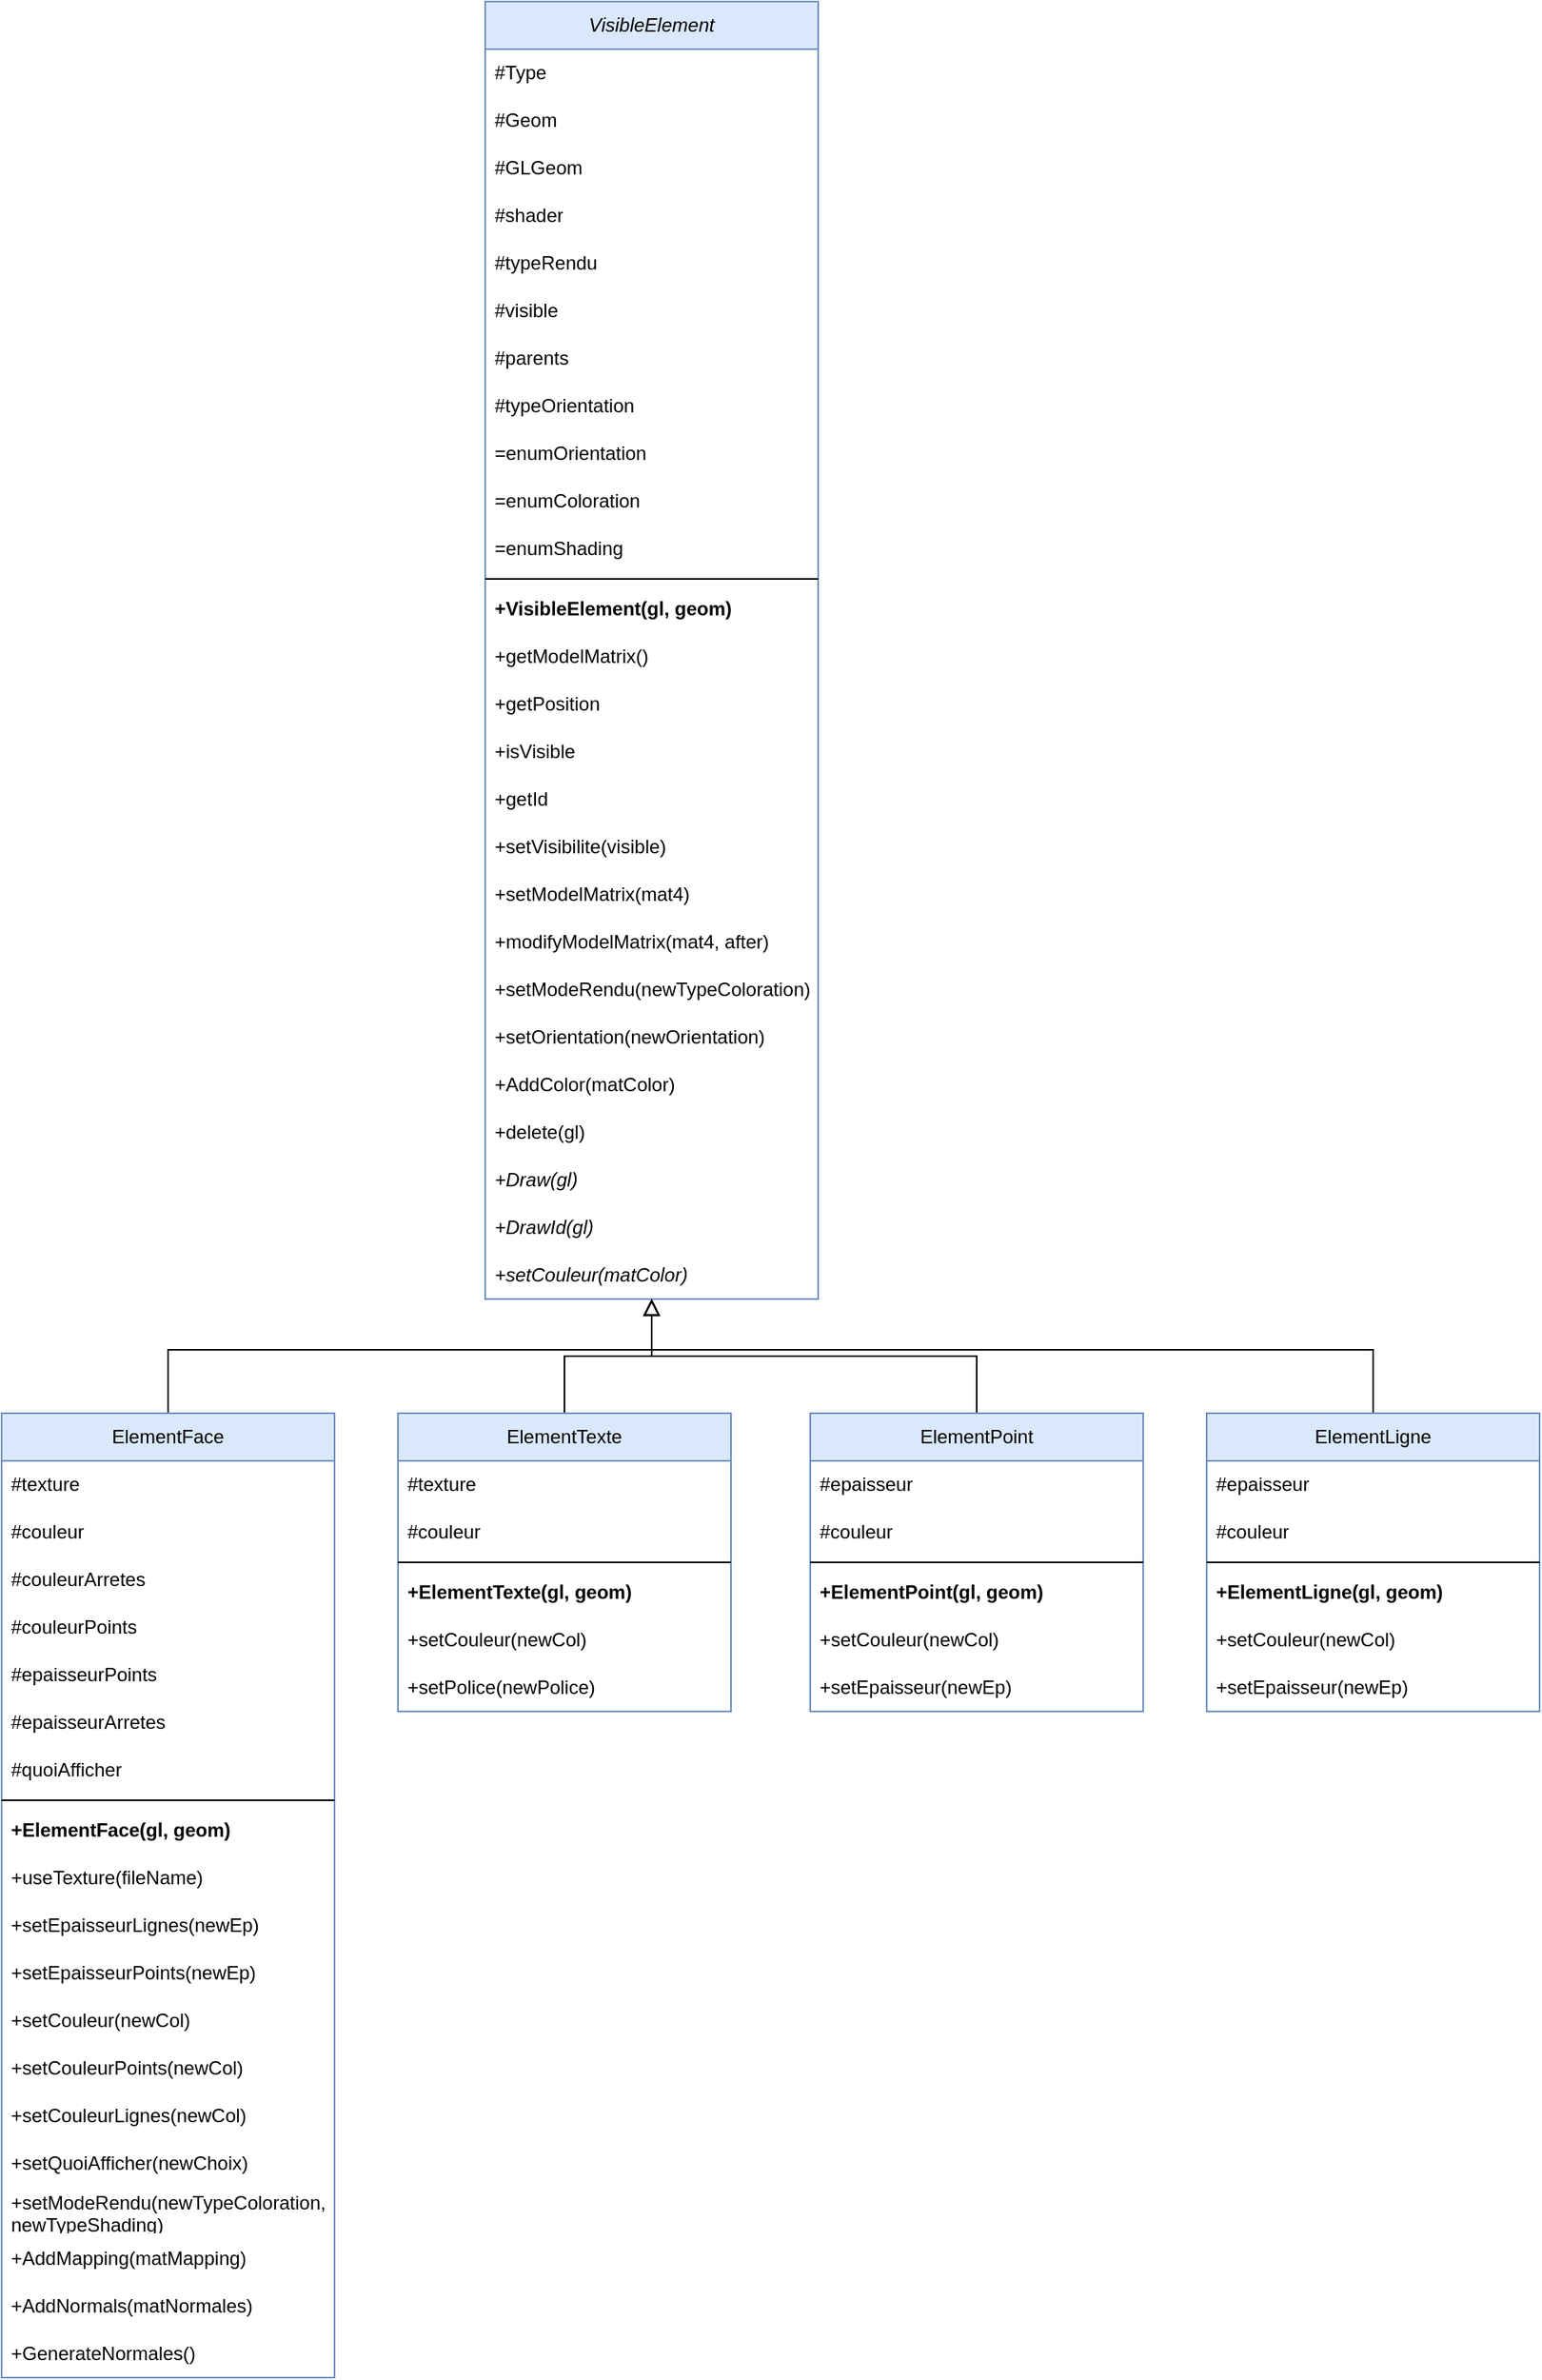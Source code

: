 <mxfile version="21.6.1" type="device">
  <diagram name="Page-1" id="GUCtRrunpgpRl85AB_fe">
    <mxGraphModel dx="1960" dy="1263" grid="1" gridSize="10" guides="1" tooltips="1" connect="1" arrows="1" fold="1" page="1" pageScale="1" pageWidth="1169" pageHeight="1654" math="0" shadow="0">
      <root>
        <mxCell id="0" />
        <mxCell id="1" parent="0" />
        <mxCell id="mEP5Jyk5l1n5iUOPZnI0-1" value="&lt;i&gt;VisibleElement&lt;/i&gt;" style="swimlane;fontStyle=0;childLayout=stackLayout;horizontal=1;startSize=30;horizontalStack=0;resizeParent=1;resizeParentMax=0;resizeLast=0;collapsible=1;marginBottom=0;whiteSpace=wrap;html=1;fillColor=#dae8fc;strokeColor=#6c8ebf;" vertex="1" parent="1">
          <mxGeometry x="375" y="50" width="210" height="818" as="geometry" />
        </mxCell>
        <mxCell id="mEP5Jyk5l1n5iUOPZnI0-2" value="#Type" style="text;strokeColor=none;fillColor=none;align=left;verticalAlign=middle;spacingLeft=4;spacingRight=4;overflow=hidden;points=[[0,0.5],[1,0.5]];portConstraint=eastwest;rotatable=0;whiteSpace=wrap;html=1;" vertex="1" parent="mEP5Jyk5l1n5iUOPZnI0-1">
          <mxGeometry y="30" width="210" height="30" as="geometry" />
        </mxCell>
        <mxCell id="mEP5Jyk5l1n5iUOPZnI0-3" value="#Geom" style="text;strokeColor=none;fillColor=none;align=left;verticalAlign=middle;spacingLeft=4;spacingRight=4;overflow=hidden;points=[[0,0.5],[1,0.5]];portConstraint=eastwest;rotatable=0;whiteSpace=wrap;html=1;" vertex="1" parent="mEP5Jyk5l1n5iUOPZnI0-1">
          <mxGeometry y="60" width="210" height="30" as="geometry" />
        </mxCell>
        <mxCell id="mEP5Jyk5l1n5iUOPZnI0-4" value="#GLGeom" style="text;strokeColor=none;fillColor=none;align=left;verticalAlign=middle;spacingLeft=4;spacingRight=4;overflow=hidden;points=[[0,0.5],[1,0.5]];portConstraint=eastwest;rotatable=0;whiteSpace=wrap;html=1;" vertex="1" parent="mEP5Jyk5l1n5iUOPZnI0-1">
          <mxGeometry y="90" width="210" height="30" as="geometry" />
        </mxCell>
        <mxCell id="mEP5Jyk5l1n5iUOPZnI0-5" value="#shader" style="text;strokeColor=none;fillColor=none;align=left;verticalAlign=middle;spacingLeft=4;spacingRight=4;overflow=hidden;points=[[0,0.5],[1,0.5]];portConstraint=eastwest;rotatable=0;whiteSpace=wrap;html=1;" vertex="1" parent="mEP5Jyk5l1n5iUOPZnI0-1">
          <mxGeometry y="120" width="210" height="30" as="geometry" />
        </mxCell>
        <mxCell id="mEP5Jyk5l1n5iUOPZnI0-6" value="#typeRendu" style="text;strokeColor=none;fillColor=none;align=left;verticalAlign=middle;spacingLeft=4;spacingRight=4;overflow=hidden;points=[[0,0.5],[1,0.5]];portConstraint=eastwest;rotatable=0;whiteSpace=wrap;html=1;" vertex="1" parent="mEP5Jyk5l1n5iUOPZnI0-1">
          <mxGeometry y="150" width="210" height="30" as="geometry" />
        </mxCell>
        <mxCell id="mEP5Jyk5l1n5iUOPZnI0-7" value="#visible" style="text;strokeColor=none;fillColor=none;align=left;verticalAlign=middle;spacingLeft=4;spacingRight=4;overflow=hidden;points=[[0,0.5],[1,0.5]];portConstraint=eastwest;rotatable=0;whiteSpace=wrap;html=1;" vertex="1" parent="mEP5Jyk5l1n5iUOPZnI0-1">
          <mxGeometry y="180" width="210" height="30" as="geometry" />
        </mxCell>
        <mxCell id="mEP5Jyk5l1n5iUOPZnI0-8" value="#parents" style="text;strokeColor=none;fillColor=none;align=left;verticalAlign=middle;spacingLeft=4;spacingRight=4;overflow=hidden;points=[[0,0.5],[1,0.5]];portConstraint=eastwest;rotatable=0;whiteSpace=wrap;html=1;" vertex="1" parent="mEP5Jyk5l1n5iUOPZnI0-1">
          <mxGeometry y="210" width="210" height="30" as="geometry" />
        </mxCell>
        <mxCell id="mEP5Jyk5l1n5iUOPZnI0-9" value="#typeOrientation" style="text;strokeColor=none;fillColor=none;align=left;verticalAlign=middle;spacingLeft=4;spacingRight=4;overflow=hidden;points=[[0,0.5],[1,0.5]];portConstraint=eastwest;rotatable=0;whiteSpace=wrap;html=1;" vertex="1" parent="mEP5Jyk5l1n5iUOPZnI0-1">
          <mxGeometry y="240" width="210" height="30" as="geometry" />
        </mxCell>
        <mxCell id="mEP5Jyk5l1n5iUOPZnI0-10" value="=enumOrientation" style="text;strokeColor=none;fillColor=none;align=left;verticalAlign=middle;spacingLeft=4;spacingRight=4;overflow=hidden;points=[[0,0.5],[1,0.5]];portConstraint=eastwest;rotatable=0;whiteSpace=wrap;html=1;" vertex="1" parent="mEP5Jyk5l1n5iUOPZnI0-1">
          <mxGeometry y="270" width="210" height="30" as="geometry" />
        </mxCell>
        <mxCell id="mEP5Jyk5l1n5iUOPZnI0-11" value="=enumColoration" style="text;strokeColor=none;fillColor=none;align=left;verticalAlign=middle;spacingLeft=4;spacingRight=4;overflow=hidden;points=[[0,0.5],[1,0.5]];portConstraint=eastwest;rotatable=0;whiteSpace=wrap;html=1;" vertex="1" parent="mEP5Jyk5l1n5iUOPZnI0-1">
          <mxGeometry y="300" width="210" height="30" as="geometry" />
        </mxCell>
        <mxCell id="mEP5Jyk5l1n5iUOPZnI0-12" value="=enumShading" style="text;strokeColor=none;fillColor=none;align=left;verticalAlign=middle;spacingLeft=4;spacingRight=4;overflow=hidden;points=[[0,0.5],[1,0.5]];portConstraint=eastwest;rotatable=0;whiteSpace=wrap;html=1;" vertex="1" parent="mEP5Jyk5l1n5iUOPZnI0-1">
          <mxGeometry y="330" width="210" height="30" as="geometry" />
        </mxCell>
        <mxCell id="mEP5Jyk5l1n5iUOPZnI0-14" value="" style="line;html=1;strokeWidth=1;align=left;verticalAlign=middle;spacingTop=-1;spacingLeft=3;spacingRight=3;rotatable=0;labelPosition=right;points=[];portConstraint=eastwest;" vertex="1" parent="mEP5Jyk5l1n5iUOPZnI0-1">
          <mxGeometry y="360" width="210" height="8" as="geometry" />
        </mxCell>
        <mxCell id="mEP5Jyk5l1n5iUOPZnI0-15" value="&lt;b&gt;+VisibleElement(gl, geom)&lt;/b&gt;" style="text;strokeColor=none;fillColor=none;align=left;verticalAlign=middle;spacingLeft=4;spacingRight=4;overflow=hidden;points=[[0,0.5],[1,0.5]];portConstraint=eastwest;rotatable=0;whiteSpace=wrap;html=1;" vertex="1" parent="mEP5Jyk5l1n5iUOPZnI0-1">
          <mxGeometry y="368" width="210" height="30" as="geometry" />
        </mxCell>
        <mxCell id="mEP5Jyk5l1n5iUOPZnI0-16" value="+getModelMatrix()" style="text;strokeColor=none;fillColor=none;align=left;verticalAlign=middle;spacingLeft=4;spacingRight=4;overflow=hidden;points=[[0,0.5],[1,0.5]];portConstraint=eastwest;rotatable=0;whiteSpace=wrap;html=1;" vertex="1" parent="mEP5Jyk5l1n5iUOPZnI0-1">
          <mxGeometry y="398" width="210" height="30" as="geometry" />
        </mxCell>
        <mxCell id="mEP5Jyk5l1n5iUOPZnI0-17" value="+getPosition" style="text;strokeColor=none;fillColor=none;align=left;verticalAlign=middle;spacingLeft=4;spacingRight=4;overflow=hidden;points=[[0,0.5],[1,0.5]];portConstraint=eastwest;rotatable=0;whiteSpace=wrap;html=1;" vertex="1" parent="mEP5Jyk5l1n5iUOPZnI0-1">
          <mxGeometry y="428" width="210" height="30" as="geometry" />
        </mxCell>
        <mxCell id="mEP5Jyk5l1n5iUOPZnI0-18" value="+isVisible" style="text;strokeColor=none;fillColor=none;align=left;verticalAlign=middle;spacingLeft=4;spacingRight=4;overflow=hidden;points=[[0,0.5],[1,0.5]];portConstraint=eastwest;rotatable=0;whiteSpace=wrap;html=1;" vertex="1" parent="mEP5Jyk5l1n5iUOPZnI0-1">
          <mxGeometry y="458" width="210" height="30" as="geometry" />
        </mxCell>
        <mxCell id="mEP5Jyk5l1n5iUOPZnI0-19" value="+getId" style="text;strokeColor=none;fillColor=none;align=left;verticalAlign=middle;spacingLeft=4;spacingRight=4;overflow=hidden;points=[[0,0.5],[1,0.5]];portConstraint=eastwest;rotatable=0;whiteSpace=wrap;html=1;" vertex="1" parent="mEP5Jyk5l1n5iUOPZnI0-1">
          <mxGeometry y="488" width="210" height="30" as="geometry" />
        </mxCell>
        <mxCell id="mEP5Jyk5l1n5iUOPZnI0-20" value="+setVisibilite(visible)" style="text;strokeColor=none;fillColor=none;align=left;verticalAlign=middle;spacingLeft=4;spacingRight=4;overflow=hidden;points=[[0,0.5],[1,0.5]];portConstraint=eastwest;rotatable=0;whiteSpace=wrap;html=1;" vertex="1" parent="mEP5Jyk5l1n5iUOPZnI0-1">
          <mxGeometry y="518" width="210" height="30" as="geometry" />
        </mxCell>
        <mxCell id="mEP5Jyk5l1n5iUOPZnI0-23" value="+setModelMatrix(mat4)" style="text;strokeColor=none;fillColor=none;align=left;verticalAlign=middle;spacingLeft=4;spacingRight=4;overflow=hidden;points=[[0,0.5],[1,0.5]];portConstraint=eastwest;rotatable=0;whiteSpace=wrap;html=1;" vertex="1" parent="mEP5Jyk5l1n5iUOPZnI0-1">
          <mxGeometry y="548" width="210" height="30" as="geometry" />
        </mxCell>
        <mxCell id="mEP5Jyk5l1n5iUOPZnI0-24" value="+modifyModelMatrix(mat4, after)" style="text;strokeColor=none;fillColor=none;align=left;verticalAlign=middle;spacingLeft=4;spacingRight=4;overflow=hidden;points=[[0,0.5],[1,0.5]];portConstraint=eastwest;rotatable=0;whiteSpace=wrap;html=1;" vertex="1" parent="mEP5Jyk5l1n5iUOPZnI0-1">
          <mxGeometry y="578" width="210" height="30" as="geometry" />
        </mxCell>
        <mxCell id="mEP5Jyk5l1n5iUOPZnI0-21" value="+setModeRendu(newTypeColoration)" style="text;strokeColor=none;fillColor=none;align=left;verticalAlign=middle;spacingLeft=4;spacingRight=4;overflow=hidden;points=[[0,0.5],[1,0.5]];portConstraint=eastwest;rotatable=0;whiteSpace=wrap;html=1;" vertex="1" parent="mEP5Jyk5l1n5iUOPZnI0-1">
          <mxGeometry y="608" width="210" height="30" as="geometry" />
        </mxCell>
        <mxCell id="mEP5Jyk5l1n5iUOPZnI0-22" value="+setOrientation(newOrientation)" style="text;strokeColor=none;fillColor=none;align=left;verticalAlign=middle;spacingLeft=4;spacingRight=4;overflow=hidden;points=[[0,0.5],[1,0.5]];portConstraint=eastwest;rotatable=0;whiteSpace=wrap;html=1;" vertex="1" parent="mEP5Jyk5l1n5iUOPZnI0-1">
          <mxGeometry y="638" width="210" height="30" as="geometry" />
        </mxCell>
        <mxCell id="mEP5Jyk5l1n5iUOPZnI0-25" value="+AddColor(matColor)" style="text;strokeColor=none;fillColor=none;align=left;verticalAlign=middle;spacingLeft=4;spacingRight=4;overflow=hidden;points=[[0,0.5],[1,0.5]];portConstraint=eastwest;rotatable=0;whiteSpace=wrap;html=1;" vertex="1" parent="mEP5Jyk5l1n5iUOPZnI0-1">
          <mxGeometry y="668" width="210" height="30" as="geometry" />
        </mxCell>
        <mxCell id="mEP5Jyk5l1n5iUOPZnI0-26" value="+delete(gl)" style="text;strokeColor=none;fillColor=none;align=left;verticalAlign=middle;spacingLeft=4;spacingRight=4;overflow=hidden;points=[[0,0.5],[1,0.5]];portConstraint=eastwest;rotatable=0;whiteSpace=wrap;html=1;" vertex="1" parent="mEP5Jyk5l1n5iUOPZnI0-1">
          <mxGeometry y="698" width="210" height="30" as="geometry" />
        </mxCell>
        <mxCell id="mEP5Jyk5l1n5iUOPZnI0-27" value="&lt;i&gt;+Draw(gl)&lt;/i&gt;" style="text;strokeColor=none;fillColor=none;align=left;verticalAlign=middle;spacingLeft=4;spacingRight=4;overflow=hidden;points=[[0,0.5],[1,0.5]];portConstraint=eastwest;rotatable=0;whiteSpace=wrap;html=1;" vertex="1" parent="mEP5Jyk5l1n5iUOPZnI0-1">
          <mxGeometry y="728" width="210" height="30" as="geometry" />
        </mxCell>
        <mxCell id="mEP5Jyk5l1n5iUOPZnI0-28" value="&lt;i&gt;+DrawId(gl)&lt;/i&gt;" style="text;strokeColor=none;fillColor=none;align=left;verticalAlign=middle;spacingLeft=4;spacingRight=4;overflow=hidden;points=[[0,0.5],[1,0.5]];portConstraint=eastwest;rotatable=0;whiteSpace=wrap;html=1;" vertex="1" parent="mEP5Jyk5l1n5iUOPZnI0-1">
          <mxGeometry y="758" width="210" height="30" as="geometry" />
        </mxCell>
        <mxCell id="mEP5Jyk5l1n5iUOPZnI0-29" value="&lt;i&gt;+setCouleur(matColor)&lt;/i&gt;" style="text;strokeColor=none;fillColor=none;align=left;verticalAlign=middle;spacingLeft=4;spacingRight=4;overflow=hidden;points=[[0,0.5],[1,0.5]];portConstraint=eastwest;rotatable=0;whiteSpace=wrap;html=1;" vertex="1" parent="mEP5Jyk5l1n5iUOPZnI0-1">
          <mxGeometry y="788" width="210" height="30" as="geometry" />
        </mxCell>
        <mxCell id="mEP5Jyk5l1n5iUOPZnI0-102" style="edgeStyle=orthogonalEdgeStyle;rounded=0;orthogonalLoop=1;jettySize=auto;html=1;endArrow=block;endFill=0;endSize=8;" edge="1" parent="1" source="mEP5Jyk5l1n5iUOPZnI0-31" target="mEP5Jyk5l1n5iUOPZnI0-1">
          <mxGeometry relative="1" as="geometry">
            <Array as="points">
              <mxPoint x="175" y="900" />
              <mxPoint x="480" y="900" />
            </Array>
          </mxGeometry>
        </mxCell>
        <mxCell id="mEP5Jyk5l1n5iUOPZnI0-31" value="ElementFace" style="swimlane;fontStyle=0;childLayout=stackLayout;horizontal=1;startSize=30;horizontalStack=0;resizeParent=1;resizeParentMax=0;resizeLast=0;collapsible=1;marginBottom=0;whiteSpace=wrap;html=1;fillColor=#dae8fc;strokeColor=#6c8ebf;" vertex="1" parent="1">
          <mxGeometry x="70" y="940" width="210" height="608" as="geometry" />
        </mxCell>
        <mxCell id="mEP5Jyk5l1n5iUOPZnI0-32" value="#texture" style="text;strokeColor=none;fillColor=none;align=left;verticalAlign=middle;spacingLeft=4;spacingRight=4;overflow=hidden;points=[[0,0.5],[1,0.5]];portConstraint=eastwest;rotatable=0;whiteSpace=wrap;html=1;" vertex="1" parent="mEP5Jyk5l1n5iUOPZnI0-31">
          <mxGeometry y="30" width="210" height="30" as="geometry" />
        </mxCell>
        <mxCell id="mEP5Jyk5l1n5iUOPZnI0-33" value="#couleur" style="text;strokeColor=none;fillColor=none;align=left;verticalAlign=middle;spacingLeft=4;spacingRight=4;overflow=hidden;points=[[0,0.5],[1,0.5]];portConstraint=eastwest;rotatable=0;whiteSpace=wrap;html=1;" vertex="1" parent="mEP5Jyk5l1n5iUOPZnI0-31">
          <mxGeometry y="60" width="210" height="30" as="geometry" />
        </mxCell>
        <mxCell id="mEP5Jyk5l1n5iUOPZnI0-34" value="#couleurArretes" style="text;strokeColor=none;fillColor=none;align=left;verticalAlign=middle;spacingLeft=4;spacingRight=4;overflow=hidden;points=[[0,0.5],[1,0.5]];portConstraint=eastwest;rotatable=0;whiteSpace=wrap;html=1;" vertex="1" parent="mEP5Jyk5l1n5iUOPZnI0-31">
          <mxGeometry y="90" width="210" height="30" as="geometry" />
        </mxCell>
        <mxCell id="mEP5Jyk5l1n5iUOPZnI0-35" value="#couleurPoints" style="text;strokeColor=none;fillColor=none;align=left;verticalAlign=middle;spacingLeft=4;spacingRight=4;overflow=hidden;points=[[0,0.5],[1,0.5]];portConstraint=eastwest;rotatable=0;whiteSpace=wrap;html=1;" vertex="1" parent="mEP5Jyk5l1n5iUOPZnI0-31">
          <mxGeometry y="120" width="210" height="30" as="geometry" />
        </mxCell>
        <mxCell id="mEP5Jyk5l1n5iUOPZnI0-36" value="#epaisseurPoints" style="text;strokeColor=none;fillColor=none;align=left;verticalAlign=middle;spacingLeft=4;spacingRight=4;overflow=hidden;points=[[0,0.5],[1,0.5]];portConstraint=eastwest;rotatable=0;whiteSpace=wrap;html=1;" vertex="1" parent="mEP5Jyk5l1n5iUOPZnI0-31">
          <mxGeometry y="150" width="210" height="30" as="geometry" />
        </mxCell>
        <mxCell id="mEP5Jyk5l1n5iUOPZnI0-37" value="#epaisseurArretes" style="text;strokeColor=none;fillColor=none;align=left;verticalAlign=middle;spacingLeft=4;spacingRight=4;overflow=hidden;points=[[0,0.5],[1,0.5]];portConstraint=eastwest;rotatable=0;whiteSpace=wrap;html=1;" vertex="1" parent="mEP5Jyk5l1n5iUOPZnI0-31">
          <mxGeometry y="180" width="210" height="30" as="geometry" />
        </mxCell>
        <mxCell id="mEP5Jyk5l1n5iUOPZnI0-38" value="#quoiAfficher" style="text;strokeColor=none;fillColor=none;align=left;verticalAlign=middle;spacingLeft=4;spacingRight=4;overflow=hidden;points=[[0,0.5],[1,0.5]];portConstraint=eastwest;rotatable=0;whiteSpace=wrap;html=1;" vertex="1" parent="mEP5Jyk5l1n5iUOPZnI0-31">
          <mxGeometry y="210" width="210" height="30" as="geometry" />
        </mxCell>
        <mxCell id="mEP5Jyk5l1n5iUOPZnI0-43" value="" style="line;html=1;strokeWidth=1;align=left;verticalAlign=middle;spacingTop=-1;spacingLeft=3;spacingRight=3;rotatable=0;labelPosition=right;points=[];portConstraint=eastwest;" vertex="1" parent="mEP5Jyk5l1n5iUOPZnI0-31">
          <mxGeometry y="240" width="210" height="8" as="geometry" />
        </mxCell>
        <mxCell id="mEP5Jyk5l1n5iUOPZnI0-44" value="&lt;b&gt;+ElementFace(gl, geom)&lt;/b&gt;" style="text;strokeColor=none;fillColor=none;align=left;verticalAlign=middle;spacingLeft=4;spacingRight=4;overflow=hidden;points=[[0,0.5],[1,0.5]];portConstraint=eastwest;rotatable=0;whiteSpace=wrap;html=1;" vertex="1" parent="mEP5Jyk5l1n5iUOPZnI0-31">
          <mxGeometry y="248" width="210" height="30" as="geometry" />
        </mxCell>
        <mxCell id="mEP5Jyk5l1n5iUOPZnI0-45" value="+useTexture(fileName)" style="text;strokeColor=none;fillColor=none;align=left;verticalAlign=middle;spacingLeft=4;spacingRight=4;overflow=hidden;points=[[0,0.5],[1,0.5]];portConstraint=eastwest;rotatable=0;whiteSpace=wrap;html=1;" vertex="1" parent="mEP5Jyk5l1n5iUOPZnI0-31">
          <mxGeometry y="278" width="210" height="30" as="geometry" />
        </mxCell>
        <mxCell id="mEP5Jyk5l1n5iUOPZnI0-46" value="+setEpaisseurLignes(newEp)" style="text;strokeColor=none;fillColor=none;align=left;verticalAlign=middle;spacingLeft=4;spacingRight=4;overflow=hidden;points=[[0,0.5],[1,0.5]];portConstraint=eastwest;rotatable=0;whiteSpace=wrap;html=1;" vertex="1" parent="mEP5Jyk5l1n5iUOPZnI0-31">
          <mxGeometry y="308" width="210" height="30" as="geometry" />
        </mxCell>
        <mxCell id="mEP5Jyk5l1n5iUOPZnI0-59" value="+setEpaisseurPoints(newEp)" style="text;strokeColor=none;fillColor=none;align=left;verticalAlign=middle;spacingLeft=4;spacingRight=4;overflow=hidden;points=[[0,0.5],[1,0.5]];portConstraint=eastwest;rotatable=0;whiteSpace=wrap;html=1;" vertex="1" parent="mEP5Jyk5l1n5iUOPZnI0-31">
          <mxGeometry y="338" width="210" height="30" as="geometry" />
        </mxCell>
        <mxCell id="mEP5Jyk5l1n5iUOPZnI0-60" value="+setCouleur(newCol)" style="text;strokeColor=none;fillColor=none;align=left;verticalAlign=middle;spacingLeft=4;spacingRight=4;overflow=hidden;points=[[0,0.5],[1,0.5]];portConstraint=eastwest;rotatable=0;whiteSpace=wrap;html=1;" vertex="1" parent="mEP5Jyk5l1n5iUOPZnI0-31">
          <mxGeometry y="368" width="210" height="30" as="geometry" />
        </mxCell>
        <mxCell id="mEP5Jyk5l1n5iUOPZnI0-61" value="+setCouleurPoints(newCol)" style="text;strokeColor=none;fillColor=none;align=left;verticalAlign=middle;spacingLeft=4;spacingRight=4;overflow=hidden;points=[[0,0.5],[1,0.5]];portConstraint=eastwest;rotatable=0;whiteSpace=wrap;html=1;" vertex="1" parent="mEP5Jyk5l1n5iUOPZnI0-31">
          <mxGeometry y="398" width="210" height="30" as="geometry" />
        </mxCell>
        <mxCell id="mEP5Jyk5l1n5iUOPZnI0-62" value="+setCouleurLignes(newCol)" style="text;strokeColor=none;fillColor=none;align=left;verticalAlign=middle;spacingLeft=4;spacingRight=4;overflow=hidden;points=[[0,0.5],[1,0.5]];portConstraint=eastwest;rotatable=0;whiteSpace=wrap;html=1;" vertex="1" parent="mEP5Jyk5l1n5iUOPZnI0-31">
          <mxGeometry y="428" width="210" height="30" as="geometry" />
        </mxCell>
        <mxCell id="mEP5Jyk5l1n5iUOPZnI0-63" value="+setQuoiAfficher(newChoix)" style="text;strokeColor=none;fillColor=none;align=left;verticalAlign=middle;spacingLeft=4;spacingRight=4;overflow=hidden;points=[[0,0.5],[1,0.5]];portConstraint=eastwest;rotatable=0;whiteSpace=wrap;html=1;" vertex="1" parent="mEP5Jyk5l1n5iUOPZnI0-31">
          <mxGeometry y="458" width="210" height="30" as="geometry" />
        </mxCell>
        <mxCell id="mEP5Jyk5l1n5iUOPZnI0-52" value="+setModeRendu(newTypeColoration, newTypeShading)" style="text;strokeColor=none;fillColor=none;align=left;verticalAlign=middle;spacingLeft=4;spacingRight=4;overflow=hidden;points=[[0,0.5],[1,0.5]];portConstraint=eastwest;rotatable=0;whiteSpace=wrap;html=1;" vertex="1" parent="mEP5Jyk5l1n5iUOPZnI0-31">
          <mxGeometry y="488" width="210" height="30" as="geometry" />
        </mxCell>
        <mxCell id="mEP5Jyk5l1n5iUOPZnI0-54" value="+AddMapping(matMapping)" style="text;strokeColor=none;fillColor=none;align=left;verticalAlign=middle;spacingLeft=4;spacingRight=4;overflow=hidden;points=[[0,0.5],[1,0.5]];portConstraint=eastwest;rotatable=0;whiteSpace=wrap;html=1;" vertex="1" parent="mEP5Jyk5l1n5iUOPZnI0-31">
          <mxGeometry y="518" width="210" height="30" as="geometry" />
        </mxCell>
        <mxCell id="mEP5Jyk5l1n5iUOPZnI0-64" value="+AddNormals(matNormales)" style="text;strokeColor=none;fillColor=none;align=left;verticalAlign=middle;spacingLeft=4;spacingRight=4;overflow=hidden;points=[[0,0.5],[1,0.5]];portConstraint=eastwest;rotatable=0;whiteSpace=wrap;html=1;" vertex="1" parent="mEP5Jyk5l1n5iUOPZnI0-31">
          <mxGeometry y="548" width="210" height="30" as="geometry" />
        </mxCell>
        <mxCell id="mEP5Jyk5l1n5iUOPZnI0-65" value="+GenerateNormales()" style="text;strokeColor=none;fillColor=none;align=left;verticalAlign=middle;spacingLeft=4;spacingRight=4;overflow=hidden;points=[[0,0.5],[1,0.5]];portConstraint=eastwest;rotatable=0;whiteSpace=wrap;html=1;" vertex="1" parent="mEP5Jyk5l1n5iUOPZnI0-31">
          <mxGeometry y="578" width="210" height="30" as="geometry" />
        </mxCell>
        <mxCell id="mEP5Jyk5l1n5iUOPZnI0-103" style="edgeStyle=orthogonalEdgeStyle;rounded=0;orthogonalLoop=1;jettySize=auto;html=1;endArrow=block;endFill=0;endSize=8;" edge="1" parent="1" source="mEP5Jyk5l1n5iUOPZnI0-66" target="mEP5Jyk5l1n5iUOPZnI0-1">
          <mxGeometry relative="1" as="geometry" />
        </mxCell>
        <mxCell id="mEP5Jyk5l1n5iUOPZnI0-66" value="ElementTexte" style="swimlane;fontStyle=0;childLayout=stackLayout;horizontal=1;startSize=30;horizontalStack=0;resizeParent=1;resizeParentMax=0;resizeLast=0;collapsible=1;marginBottom=0;whiteSpace=wrap;html=1;fillColor=#dae8fc;strokeColor=#6c8ebf;" vertex="1" parent="1">
          <mxGeometry x="320" y="940" width="210" height="188" as="geometry" />
        </mxCell>
        <mxCell id="mEP5Jyk5l1n5iUOPZnI0-67" value="#texture" style="text;strokeColor=none;fillColor=none;align=left;verticalAlign=middle;spacingLeft=4;spacingRight=4;overflow=hidden;points=[[0,0.5],[1,0.5]];portConstraint=eastwest;rotatable=0;whiteSpace=wrap;html=1;" vertex="1" parent="mEP5Jyk5l1n5iUOPZnI0-66">
          <mxGeometry y="30" width="210" height="30" as="geometry" />
        </mxCell>
        <mxCell id="mEP5Jyk5l1n5iUOPZnI0-68" value="#couleur" style="text;strokeColor=none;fillColor=none;align=left;verticalAlign=middle;spacingLeft=4;spacingRight=4;overflow=hidden;points=[[0,0.5],[1,0.5]];portConstraint=eastwest;rotatable=0;whiteSpace=wrap;html=1;" vertex="1" parent="mEP5Jyk5l1n5iUOPZnI0-66">
          <mxGeometry y="60" width="210" height="30" as="geometry" />
        </mxCell>
        <mxCell id="mEP5Jyk5l1n5iUOPZnI0-74" value="" style="line;html=1;strokeWidth=1;align=left;verticalAlign=middle;spacingTop=-1;spacingLeft=3;spacingRight=3;rotatable=0;labelPosition=right;points=[];portConstraint=eastwest;" vertex="1" parent="mEP5Jyk5l1n5iUOPZnI0-66">
          <mxGeometry y="90" width="210" height="8" as="geometry" />
        </mxCell>
        <mxCell id="mEP5Jyk5l1n5iUOPZnI0-75" value="&lt;b&gt;+ElementTexte(gl, geom)&lt;/b&gt;" style="text;strokeColor=none;fillColor=none;align=left;verticalAlign=middle;spacingLeft=4;spacingRight=4;overflow=hidden;points=[[0,0.5],[1,0.5]];portConstraint=eastwest;rotatable=0;whiteSpace=wrap;html=1;" vertex="1" parent="mEP5Jyk5l1n5iUOPZnI0-66">
          <mxGeometry y="98" width="210" height="30" as="geometry" />
        </mxCell>
        <mxCell id="mEP5Jyk5l1n5iUOPZnI0-79" value="+setCouleur(newCol)" style="text;strokeColor=none;fillColor=none;align=left;verticalAlign=middle;spacingLeft=4;spacingRight=4;overflow=hidden;points=[[0,0.5],[1,0.5]];portConstraint=eastwest;rotatable=0;whiteSpace=wrap;html=1;" vertex="1" parent="mEP5Jyk5l1n5iUOPZnI0-66">
          <mxGeometry y="128" width="210" height="30" as="geometry" />
        </mxCell>
        <mxCell id="mEP5Jyk5l1n5iUOPZnI0-87" value="+setPolice(newPolice)" style="text;strokeColor=none;fillColor=none;align=left;verticalAlign=middle;spacingLeft=4;spacingRight=4;overflow=hidden;points=[[0,0.5],[1,0.5]];portConstraint=eastwest;rotatable=0;whiteSpace=wrap;html=1;" vertex="1" parent="mEP5Jyk5l1n5iUOPZnI0-66">
          <mxGeometry y="158" width="210" height="30" as="geometry" />
        </mxCell>
        <mxCell id="mEP5Jyk5l1n5iUOPZnI0-104" style="edgeStyle=orthogonalEdgeStyle;rounded=0;orthogonalLoop=1;jettySize=auto;html=1;endArrow=block;endFill=0;endSize=8;" edge="1" parent="1" source="mEP5Jyk5l1n5iUOPZnI0-88" target="mEP5Jyk5l1n5iUOPZnI0-1">
          <mxGeometry relative="1" as="geometry" />
        </mxCell>
        <mxCell id="mEP5Jyk5l1n5iUOPZnI0-88" value="ElementPoint" style="swimlane;fontStyle=0;childLayout=stackLayout;horizontal=1;startSize=30;horizontalStack=0;resizeParent=1;resizeParentMax=0;resizeLast=0;collapsible=1;marginBottom=0;whiteSpace=wrap;html=1;fillColor=#dae8fc;strokeColor=#6c8ebf;" vertex="1" parent="1">
          <mxGeometry x="580" y="940" width="210" height="188" as="geometry" />
        </mxCell>
        <mxCell id="mEP5Jyk5l1n5iUOPZnI0-89" value="#epaisseur" style="text;strokeColor=none;fillColor=none;align=left;verticalAlign=middle;spacingLeft=4;spacingRight=4;overflow=hidden;points=[[0,0.5],[1,0.5]];portConstraint=eastwest;rotatable=0;whiteSpace=wrap;html=1;" vertex="1" parent="mEP5Jyk5l1n5iUOPZnI0-88">
          <mxGeometry y="30" width="210" height="30" as="geometry" />
        </mxCell>
        <mxCell id="mEP5Jyk5l1n5iUOPZnI0-90" value="#couleur" style="text;strokeColor=none;fillColor=none;align=left;verticalAlign=middle;spacingLeft=4;spacingRight=4;overflow=hidden;points=[[0,0.5],[1,0.5]];portConstraint=eastwest;rotatable=0;whiteSpace=wrap;html=1;" vertex="1" parent="mEP5Jyk5l1n5iUOPZnI0-88">
          <mxGeometry y="60" width="210" height="30" as="geometry" />
        </mxCell>
        <mxCell id="mEP5Jyk5l1n5iUOPZnI0-91" value="" style="line;html=1;strokeWidth=1;align=left;verticalAlign=middle;spacingTop=-1;spacingLeft=3;spacingRight=3;rotatable=0;labelPosition=right;points=[];portConstraint=eastwest;" vertex="1" parent="mEP5Jyk5l1n5iUOPZnI0-88">
          <mxGeometry y="90" width="210" height="8" as="geometry" />
        </mxCell>
        <mxCell id="mEP5Jyk5l1n5iUOPZnI0-92" value="&lt;b&gt;+ElementPoint(gl, geom)&lt;/b&gt;" style="text;strokeColor=none;fillColor=none;align=left;verticalAlign=middle;spacingLeft=4;spacingRight=4;overflow=hidden;points=[[0,0.5],[1,0.5]];portConstraint=eastwest;rotatable=0;whiteSpace=wrap;html=1;" vertex="1" parent="mEP5Jyk5l1n5iUOPZnI0-88">
          <mxGeometry y="98" width="210" height="30" as="geometry" />
        </mxCell>
        <mxCell id="mEP5Jyk5l1n5iUOPZnI0-93" value="+setCouleur(newCol)" style="text;strokeColor=none;fillColor=none;align=left;verticalAlign=middle;spacingLeft=4;spacingRight=4;overflow=hidden;points=[[0,0.5],[1,0.5]];portConstraint=eastwest;rotatable=0;whiteSpace=wrap;html=1;" vertex="1" parent="mEP5Jyk5l1n5iUOPZnI0-88">
          <mxGeometry y="128" width="210" height="30" as="geometry" />
        </mxCell>
        <mxCell id="mEP5Jyk5l1n5iUOPZnI0-94" value="+setEpaisseur(newEp)" style="text;strokeColor=none;fillColor=none;align=left;verticalAlign=middle;spacingLeft=4;spacingRight=4;overflow=hidden;points=[[0,0.5],[1,0.5]];portConstraint=eastwest;rotatable=0;whiteSpace=wrap;html=1;" vertex="1" parent="mEP5Jyk5l1n5iUOPZnI0-88">
          <mxGeometry y="158" width="210" height="30" as="geometry" />
        </mxCell>
        <mxCell id="mEP5Jyk5l1n5iUOPZnI0-105" style="edgeStyle=orthogonalEdgeStyle;rounded=0;orthogonalLoop=1;jettySize=auto;html=1;endArrow=block;endFill=0;endSize=8;" edge="1" parent="1" source="mEP5Jyk5l1n5iUOPZnI0-95" target="mEP5Jyk5l1n5iUOPZnI0-1">
          <mxGeometry relative="1" as="geometry">
            <Array as="points">
              <mxPoint x="935" y="900" />
              <mxPoint x="480" y="900" />
            </Array>
          </mxGeometry>
        </mxCell>
        <mxCell id="mEP5Jyk5l1n5iUOPZnI0-95" value="ElementLigne" style="swimlane;fontStyle=0;childLayout=stackLayout;horizontal=1;startSize=30;horizontalStack=0;resizeParent=1;resizeParentMax=0;resizeLast=0;collapsible=1;marginBottom=0;whiteSpace=wrap;html=1;fillColor=#dae8fc;strokeColor=#6c8ebf;" vertex="1" parent="1">
          <mxGeometry x="830" y="940" width="210" height="188" as="geometry" />
        </mxCell>
        <mxCell id="mEP5Jyk5l1n5iUOPZnI0-96" value="#epaisseur" style="text;strokeColor=none;fillColor=none;align=left;verticalAlign=middle;spacingLeft=4;spacingRight=4;overflow=hidden;points=[[0,0.5],[1,0.5]];portConstraint=eastwest;rotatable=0;whiteSpace=wrap;html=1;" vertex="1" parent="mEP5Jyk5l1n5iUOPZnI0-95">
          <mxGeometry y="30" width="210" height="30" as="geometry" />
        </mxCell>
        <mxCell id="mEP5Jyk5l1n5iUOPZnI0-97" value="#couleur" style="text;strokeColor=none;fillColor=none;align=left;verticalAlign=middle;spacingLeft=4;spacingRight=4;overflow=hidden;points=[[0,0.5],[1,0.5]];portConstraint=eastwest;rotatable=0;whiteSpace=wrap;html=1;" vertex="1" parent="mEP5Jyk5l1n5iUOPZnI0-95">
          <mxGeometry y="60" width="210" height="30" as="geometry" />
        </mxCell>
        <mxCell id="mEP5Jyk5l1n5iUOPZnI0-98" value="" style="line;html=1;strokeWidth=1;align=left;verticalAlign=middle;spacingTop=-1;spacingLeft=3;spacingRight=3;rotatable=0;labelPosition=right;points=[];portConstraint=eastwest;" vertex="1" parent="mEP5Jyk5l1n5iUOPZnI0-95">
          <mxGeometry y="90" width="210" height="8" as="geometry" />
        </mxCell>
        <mxCell id="mEP5Jyk5l1n5iUOPZnI0-99" value="&lt;b&gt;+ElementLigne(gl, geom)&lt;/b&gt;" style="text;strokeColor=none;fillColor=none;align=left;verticalAlign=middle;spacingLeft=4;spacingRight=4;overflow=hidden;points=[[0,0.5],[1,0.5]];portConstraint=eastwest;rotatable=0;whiteSpace=wrap;html=1;" vertex="1" parent="mEP5Jyk5l1n5iUOPZnI0-95">
          <mxGeometry y="98" width="210" height="30" as="geometry" />
        </mxCell>
        <mxCell id="mEP5Jyk5l1n5iUOPZnI0-100" value="+setCouleur(newCol)" style="text;strokeColor=none;fillColor=none;align=left;verticalAlign=middle;spacingLeft=4;spacingRight=4;overflow=hidden;points=[[0,0.5],[1,0.5]];portConstraint=eastwest;rotatable=0;whiteSpace=wrap;html=1;" vertex="1" parent="mEP5Jyk5l1n5iUOPZnI0-95">
          <mxGeometry y="128" width="210" height="30" as="geometry" />
        </mxCell>
        <mxCell id="mEP5Jyk5l1n5iUOPZnI0-101" value="+setEpaisseur(newEp)" style="text;strokeColor=none;fillColor=none;align=left;verticalAlign=middle;spacingLeft=4;spacingRight=4;overflow=hidden;points=[[0,0.5],[1,0.5]];portConstraint=eastwest;rotatable=0;whiteSpace=wrap;html=1;" vertex="1" parent="mEP5Jyk5l1n5iUOPZnI0-95">
          <mxGeometry y="158" width="210" height="30" as="geometry" />
        </mxCell>
      </root>
    </mxGraphModel>
  </diagram>
</mxfile>
